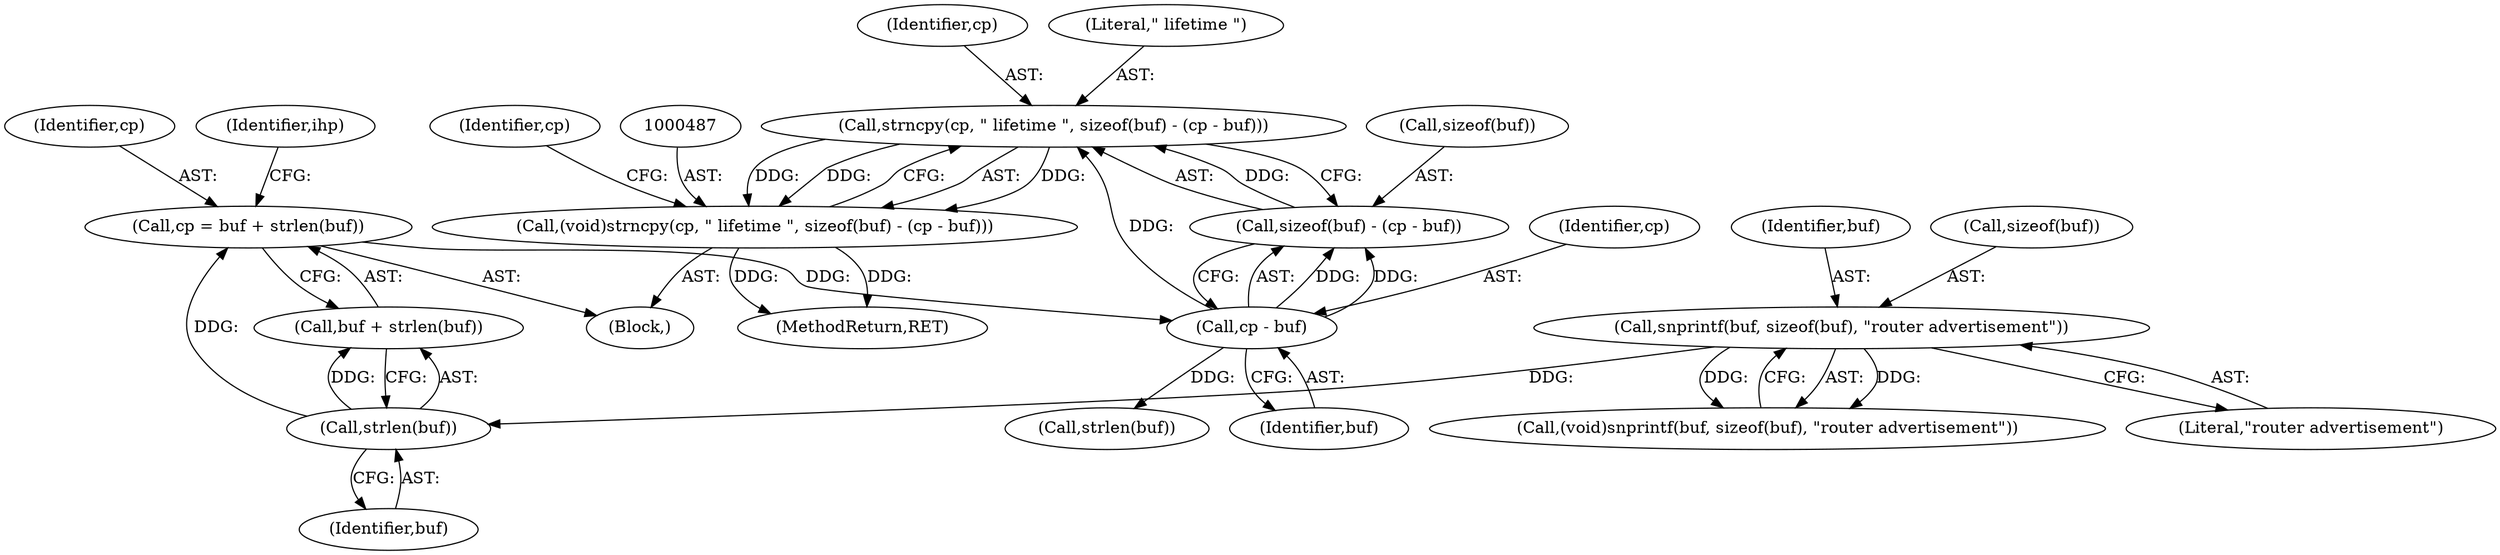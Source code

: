 digraph "0_tcpdump_8509ef02eceb2bbb479cea10fe4a7ec6395f1a8b@API" {
"1000488" [label="(Call,strncpy(cp, \" lifetime \", sizeof(buf) - (cp - buf)))"];
"1000494" [label="(Call,cp - buf)"];
"1000469" [label="(Call,cp = buf + strlen(buf))"];
"1000473" [label="(Call,strlen(buf))"];
"1000464" [label="(Call,snprintf(buf, sizeof(buf), \"router advertisement\"))"];
"1000491" [label="(Call,sizeof(buf) - (cp - buf))"];
"1000486" [label="(Call,(void)strncpy(cp, \" lifetime \", sizeof(buf) - (cp - buf)))"];
"1000486" [label="(Call,(void)strncpy(cp, \" lifetime \", sizeof(buf) - (cp - buf)))"];
"1000464" [label="(Call,snprintf(buf, sizeof(buf), \"router advertisement\"))"];
"1000469" [label="(Call,cp = buf + strlen(buf))"];
"1000492" [label="(Call,sizeof(buf))"];
"1000489" [label="(Identifier,cp)"];
"1000496" [label="(Identifier,buf)"];
"1000501" [label="(Call,strlen(buf))"];
"1000476" [label="(Identifier,ihp)"];
"1001265" [label="(MethodReturn,RET)"];
"1000462" [label="(Call,(void)snprintf(buf, sizeof(buf), \"router advertisement\"))"];
"1000495" [label="(Identifier,cp)"];
"1000456" [label="(Block,)"];
"1000494" [label="(Call,cp - buf)"];
"1000468" [label="(Literal,\"router advertisement\")"];
"1000498" [label="(Identifier,cp)"];
"1000491" [label="(Call,sizeof(buf) - (cp - buf))"];
"1000465" [label="(Identifier,buf)"];
"1000490" [label="(Literal,\" lifetime \")"];
"1000471" [label="(Call,buf + strlen(buf))"];
"1000473" [label="(Call,strlen(buf))"];
"1000470" [label="(Identifier,cp)"];
"1000488" [label="(Call,strncpy(cp, \" lifetime \", sizeof(buf) - (cp - buf)))"];
"1000474" [label="(Identifier,buf)"];
"1000466" [label="(Call,sizeof(buf))"];
"1000488" -> "1000486"  [label="AST: "];
"1000488" -> "1000491"  [label="CFG: "];
"1000489" -> "1000488"  [label="AST: "];
"1000490" -> "1000488"  [label="AST: "];
"1000491" -> "1000488"  [label="AST: "];
"1000486" -> "1000488"  [label="CFG: "];
"1000488" -> "1000486"  [label="DDG: "];
"1000488" -> "1000486"  [label="DDG: "];
"1000488" -> "1000486"  [label="DDG: "];
"1000494" -> "1000488"  [label="DDG: "];
"1000491" -> "1000488"  [label="DDG: "];
"1000494" -> "1000491"  [label="AST: "];
"1000494" -> "1000496"  [label="CFG: "];
"1000495" -> "1000494"  [label="AST: "];
"1000496" -> "1000494"  [label="AST: "];
"1000491" -> "1000494"  [label="CFG: "];
"1000494" -> "1000491"  [label="DDG: "];
"1000494" -> "1000491"  [label="DDG: "];
"1000469" -> "1000494"  [label="DDG: "];
"1000494" -> "1000501"  [label="DDG: "];
"1000469" -> "1000456"  [label="AST: "];
"1000469" -> "1000471"  [label="CFG: "];
"1000470" -> "1000469"  [label="AST: "];
"1000471" -> "1000469"  [label="AST: "];
"1000476" -> "1000469"  [label="CFG: "];
"1000473" -> "1000469"  [label="DDG: "];
"1000473" -> "1000471"  [label="AST: "];
"1000473" -> "1000474"  [label="CFG: "];
"1000474" -> "1000473"  [label="AST: "];
"1000471" -> "1000473"  [label="CFG: "];
"1000473" -> "1000471"  [label="DDG: "];
"1000464" -> "1000473"  [label="DDG: "];
"1000464" -> "1000462"  [label="AST: "];
"1000464" -> "1000468"  [label="CFG: "];
"1000465" -> "1000464"  [label="AST: "];
"1000466" -> "1000464"  [label="AST: "];
"1000468" -> "1000464"  [label="AST: "];
"1000462" -> "1000464"  [label="CFG: "];
"1000464" -> "1000462"  [label="DDG: "];
"1000464" -> "1000462"  [label="DDG: "];
"1000492" -> "1000491"  [label="AST: "];
"1000486" -> "1000456"  [label="AST: "];
"1000487" -> "1000486"  [label="AST: "];
"1000498" -> "1000486"  [label="CFG: "];
"1000486" -> "1001265"  [label="DDG: "];
"1000486" -> "1001265"  [label="DDG: "];
}
